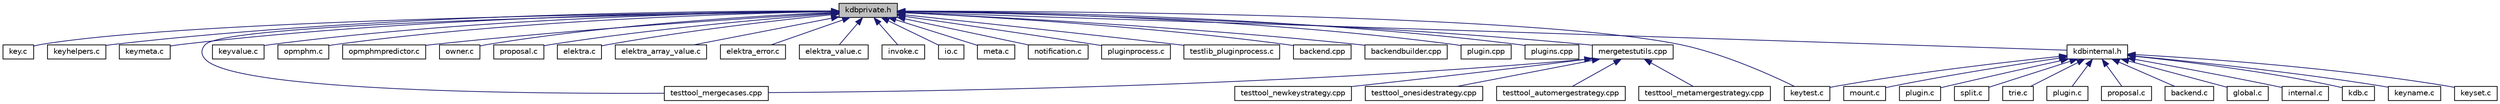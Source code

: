 digraph "kdbprivate.h"
{
 // LATEX_PDF_SIZE
  edge [fontname="Helvetica",fontsize="10",labelfontname="Helvetica",labelfontsize="10"];
  node [fontname="Helvetica",fontsize="10",shape=record];
  Node1 [label="kdbprivate.h",height=0.2,width=0.4,color="black", fillcolor="grey75", style="filled", fontcolor="black",tooltip="Private declarations."];
  Node1 -> Node2 [dir="back",color="midnightblue",fontsize="10",style="solid",fontname="Helvetica"];
  Node2 [label="key.c",height=0.2,width=0.4,color="black", fillcolor="white", style="filled",URL="$key_8c.html",tooltip="Methods for Key manipulation."];
  Node1 -> Node3 [dir="back",color="midnightblue",fontsize="10",style="solid",fontname="Helvetica"];
  Node3 [label="keyhelpers.c",height=0.2,width=0.4,color="black", fillcolor="white", style="filled",URL="$keyhelpers_8c.html",tooltip="Helpers for key manipulation."];
  Node1 -> Node4 [dir="back",color="midnightblue",fontsize="10",style="solid",fontname="Helvetica"];
  Node4 [label="keymeta.c",height=0.2,width=0.4,color="black", fillcolor="white", style="filled",URL="$keymeta_8c.html",tooltip="Methods to do various operations on Key metadata."];
  Node1 -> Node5 [dir="back",color="midnightblue",fontsize="10",style="solid",fontname="Helvetica"];
  Node5 [label="keytest.c",height=0.2,width=0.4,color="black", fillcolor="white", style="filled",URL="$keytest_8c.html",tooltip="Methods for making tests."];
  Node1 -> Node6 [dir="back",color="midnightblue",fontsize="10",style="solid",fontname="Helvetica"];
  Node6 [label="keyvalue.c",height=0.2,width=0.4,color="black", fillcolor="white", style="filled",URL="$keyvalue_8c.html",tooltip="Methods for Key value manipulation."];
  Node1 -> Node7 [dir="back",color="midnightblue",fontsize="10",style="solid",fontname="Helvetica"];
  Node7 [label="opmphm.c",height=0.2,width=0.4,color="black", fillcolor="white", style="filled",URL="$opmphm_8c.html",tooltip="The Order Preserving Minimal Perfect Hash Map."];
  Node1 -> Node8 [dir="back",color="midnightblue",fontsize="10",style="solid",fontname="Helvetica"];
  Node8 [label="opmphmpredictor.c",height=0.2,width=0.4,color="black", fillcolor="white", style="filled",URL="$opmphmpredictor_8c.html",tooltip="The Order Preserving Minimal Perfect Hash Map Predictor."];
  Node1 -> Node9 [dir="back",color="midnightblue",fontsize="10",style="solid",fontname="Helvetica"];
  Node9 [label="owner.c",height=0.2,width=0.4,color="black", fillcolor="white", style="filled",URL="$owner_8c.html",tooltip="Obsolete owner methods."];
  Node1 -> Node10 [dir="back",color="midnightblue",fontsize="10",style="solid",fontname="Helvetica"];
  Node10 [label="proposal.c",height=0.2,width=0.4,color="black", fillcolor="white", style="filled",URL="$elektra_2proposal_8c.html",tooltip="Implementation of proposed API enhancements."];
  Node1 -> Node11 [dir="back",color="midnightblue",fontsize="10",style="solid",fontname="Helvetica"];
  Node11 [label="elektra.c",height=0.2,width=0.4,color="black", fillcolor="white", style="filled",URL="$elektra_8c.html",tooltip="Elektra High Level API."];
  Node1 -> Node12 [dir="back",color="midnightblue",fontsize="10",style="solid",fontname="Helvetica"];
  Node12 [label="elektra_array_value.c",height=0.2,width=0.4,color="black", fillcolor="white", style="filled",URL="$elektra__array__value_8c.html",tooltip="Elektra High Level API."];
  Node1 -> Node13 [dir="back",color="midnightblue",fontsize="10",style="solid",fontname="Helvetica"];
  Node13 [label="elektra_error.c",height=0.2,width=0.4,color="black", fillcolor="white", style="filled",URL="$elektra__error_8c.html",tooltip="Elektra error codes."];
  Node1 -> Node14 [dir="back",color="midnightblue",fontsize="10",style="solid",fontname="Helvetica"];
  Node14 [label="elektra_value.c",height=0.2,width=0.4,color="black", fillcolor="white", style="filled",URL="$elektra__value_8c.html",tooltip="Elektra High Level API."];
  Node1 -> Node15 [dir="back",color="midnightblue",fontsize="10",style="solid",fontname="Helvetica"];
  Node15 [label="invoke.c",height=0.2,width=0.4,color="black", fillcolor="white", style="filled",URL="$invoke_8c.html",tooltip="Library for invoking exported plugin functions."];
  Node1 -> Node16 [dir="back",color="midnightblue",fontsize="10",style="solid",fontname="Helvetica"];
  Node16 [label="io.c",height=0.2,width=0.4,color="black", fillcolor="white", style="filled",URL="$io_8c.html",tooltip="Implementation of I/O functions as defined in kdbio.h."];
  Node1 -> Node17 [dir="back",color="midnightblue",fontsize="10",style="solid",fontname="Helvetica"];
  Node17 [label="meta.c",height=0.2,width=0.4,color="black", fillcolor="white", style="filled",URL="$meta_8c.html",tooltip="Methods for metadata manipulation."];
  Node1 -> Node18 [dir="back",color="midnightblue",fontsize="10",style="solid",fontname="Helvetica"];
  Node18 [label="notification.c",height=0.2,width=0.4,color="black", fillcolor="white", style="filled",URL="$notification_8c.html",tooltip="Implementation of notification functions as defined in kdbnotification.h."];
  Node1 -> Node19 [dir="back",color="midnightblue",fontsize="10",style="solid",fontname="Helvetica"];
  Node19 [label="pluginprocess.c",height=0.2,width=0.4,color="black", fillcolor="white", style="filled",URL="$pluginprocess_8c.html",tooltip="Source for the pluginprocess library."];
  Node1 -> Node20 [dir="back",color="midnightblue",fontsize="10",style="solid",fontname="Helvetica"];
  Node20 [label="testlib_pluginprocess.c",height=0.2,width=0.4,color="black", fillcolor="white", style="filled",URL="$testlib__pluginprocess_8c.html",tooltip="Tests for pluginprocess library."];
  Node1 -> Node21 [dir="back",color="midnightblue",fontsize="10",style="solid",fontname="Helvetica"];
  Node21 [label="backend.cpp",height=0.2,width=0.4,color="black", fillcolor="white", style="filled",URL="$src_2backend_8cpp.html",tooltip="Implementation of backend."];
  Node1 -> Node22 [dir="back",color="midnightblue",fontsize="10",style="solid",fontname="Helvetica"];
  Node22 [label="backendbuilder.cpp",height=0.2,width=0.4,color="black", fillcolor="white", style="filled",URL="$backendbuilder_8cpp.html",tooltip="Implementation of backend builder."];
  Node1 -> Node23 [dir="back",color="midnightblue",fontsize="10",style="solid",fontname="Helvetica"];
  Node23 [label="plugin.cpp",height=0.2,width=0.4,color="black", fillcolor="white", style="filled",URL="$plugin_8cpp.html",tooltip="Implementation of plugin."];
  Node1 -> Node24 [dir="back",color="midnightblue",fontsize="10",style="solid",fontname="Helvetica"];
  Node24 [label="plugins.cpp",height=0.2,width=0.4,color="black", fillcolor="white", style="filled",URL="$plugins_8cpp.html",tooltip="Implementation of set/get/error plugins."];
  Node1 -> Node25 [dir="back",color="midnightblue",fontsize="10",style="solid",fontname="Helvetica"];
  Node25 [label="mergetestutils.cpp",height=0.2,width=0.4,color="black", fillcolor="white", style="filled",URL="$mergetestutils_8cpp.html",tooltip="Implements a helper class for merge related tests."];
  Node25 -> Node26 [dir="back",color="midnightblue",fontsize="10",style="solid",fontname="Helvetica"];
  Node26 [label="testtool_automergestrategy.cpp",height=0.2,width=0.4,color="black", fillcolor="white", style="filled",URL="$testtool__automergestrategy_8cpp.html",tooltip="Tests for the AutoMergeStrategy."];
  Node25 -> Node27 [dir="back",color="midnightblue",fontsize="10",style="solid",fontname="Helvetica"];
  Node27 [label="testtool_mergecases.cpp",height=0.2,width=0.4,color="black", fillcolor="white", style="filled",URL="$testtool__mergecases_8cpp.html",tooltip="Tests for the ThreeWayMerge."];
  Node25 -> Node28 [dir="back",color="midnightblue",fontsize="10",style="solid",fontname="Helvetica"];
  Node28 [label="testtool_metamergestrategy.cpp",height=0.2,width=0.4,color="black", fillcolor="white", style="filled",URL="$testtool__metamergestrategy_8cpp.html",tooltip="Tests for the MetaMergeStrategy."];
  Node25 -> Node29 [dir="back",color="midnightblue",fontsize="10",style="solid",fontname="Helvetica"];
  Node29 [label="testtool_newkeystrategy.cpp",height=0.2,width=0.4,color="black", fillcolor="white", style="filled",URL="$testtool__newkeystrategy_8cpp.html",tooltip="Tests for the NewKeyStrategy."];
  Node25 -> Node30 [dir="back",color="midnightblue",fontsize="10",style="solid",fontname="Helvetica"];
  Node30 [label="testtool_onesidestrategy.cpp",height=0.2,width=0.4,color="black", fillcolor="white", style="filled",URL="$testtool__onesidestrategy_8cpp.html",tooltip="Tests for the OneSideStrategy."];
  Node1 -> Node27 [dir="back",color="midnightblue",fontsize="10",style="solid",fontname="Helvetica"];
  Node1 -> Node31 [dir="back",color="midnightblue",fontsize="10",style="solid",fontname="Helvetica"];
  Node31 [label="kdbinternal.h",height=0.2,width=0.4,color="black", fillcolor="white", style="filled",URL="$kdbinternal_8h.html",tooltip="Includes most internal header files."];
  Node31 -> Node32 [dir="back",color="midnightblue",fontsize="10",style="solid",fontname="Helvetica"];
  Node32 [label="backend.c",height=0.2,width=0.4,color="black", fillcolor="white", style="filled",URL="$backend_8c.html",tooltip="Everything related to a backend."];
  Node31 -> Node33 [dir="back",color="midnightblue",fontsize="10",style="solid",fontname="Helvetica"];
  Node33 [label="global.c",height=0.2,width=0.4,color="black", fillcolor="white", style="filled",URL="$global_8c.html",tooltip="Helpers for global plugins."];
  Node31 -> Node34 [dir="back",color="midnightblue",fontsize="10",style="solid",fontname="Helvetica"];
  Node34 [label="internal.c",height=0.2,width=0.4,color="black", fillcolor="white", style="filled",URL="$internal_8c.html",tooltip="Internal methods for Elektra."];
  Node31 -> Node35 [dir="back",color="midnightblue",fontsize="10",style="solid",fontname="Helvetica"];
  Node35 [label="kdb.c",height=0.2,width=0.4,color="black", fillcolor="white", style="filled",URL="$kdb_8c.html",tooltip="Low level functions for access the Key Database."];
  Node31 -> Node36 [dir="back",color="midnightblue",fontsize="10",style="solid",fontname="Helvetica"];
  Node36 [label="keyname.c",height=0.2,width=0.4,color="black", fillcolor="white", style="filled",URL="$elektra_2keyname_8c.html",tooltip="Methods for Key name manipulation."];
  Node31 -> Node37 [dir="back",color="midnightblue",fontsize="10",style="solid",fontname="Helvetica"];
  Node37 [label="keyset.c",height=0.2,width=0.4,color="black", fillcolor="white", style="filled",URL="$keyset_8c.html",tooltip="Methods for key sets."];
  Node31 -> Node5 [dir="back",color="midnightblue",fontsize="10",style="solid",fontname="Helvetica"];
  Node31 -> Node38 [dir="back",color="midnightblue",fontsize="10",style="solid",fontname="Helvetica"];
  Node38 [label="mount.c",height=0.2,width=0.4,color="black", fillcolor="white", style="filled",URL="$mount_8c.html",tooltip="Internals of mount functionality."];
  Node31 -> Node39 [dir="back",color="midnightblue",fontsize="10",style="solid",fontname="Helvetica"];
  Node39 [label="plugin.c",height=0.2,width=0.4,color="black", fillcolor="white", style="filled",URL="$elektra_2plugin_8c.html",tooltip="Interna of plugin functionality."];
  Node31 -> Node40 [dir="back",color="midnightblue",fontsize="10",style="solid",fontname="Helvetica"];
  Node40 [label="split.c",height=0.2,width=0.4,color="black", fillcolor="white", style="filled",URL="$split_8c.html",tooltip="Interna of splitting functionality."];
  Node31 -> Node41 [dir="back",color="midnightblue",fontsize="10",style="solid",fontname="Helvetica"];
  Node41 [label="trie.c",height=0.2,width=0.4,color="black", fillcolor="white", style="filled",URL="$trie_8c.html",tooltip="Interna of trie functionality."];
  Node31 -> Node42 [dir="back",color="midnightblue",fontsize="10",style="solid",fontname="Helvetica"];
  Node42 [label="plugin.c",height=0.2,width=0.4,color="black", fillcolor="white", style="filled",URL="$plugin_2plugin_8c.html",tooltip="Access plugin handle."];
  Node31 -> Node43 [dir="back",color="midnightblue",fontsize="10",style="solid",fontname="Helvetica"];
  Node43 [label="proposal.c",height=0.2,width=0.4,color="black", fillcolor="white", style="filled",URL="$proposal_2proposal_8c.html",tooltip="Implementation of proposed API enhancements."];
}

